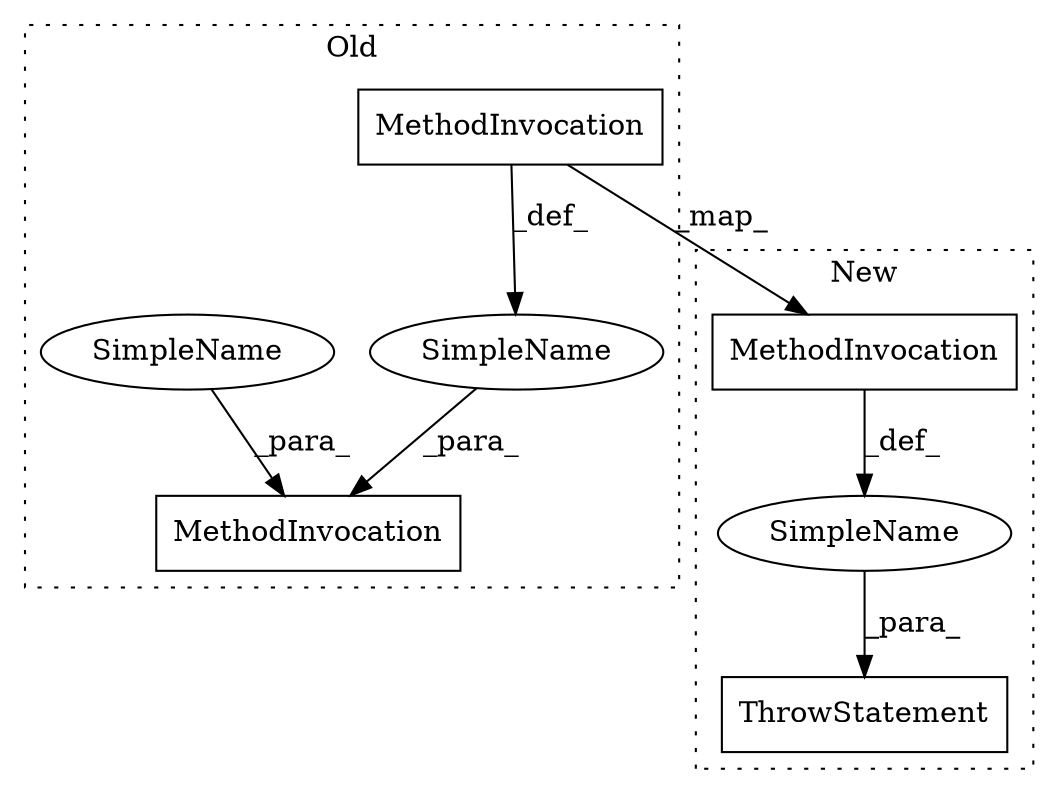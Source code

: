digraph G {
subgraph cluster0 {
2 [label="MethodInvocation" a="32" s="4828,4920" l="11,1" shape="box"];
3 [label="MethodInvocation" a="32" s="4839,4914" l="11,1" shape="box"];
4 [label="SimpleName" a="42" s="" l="" shape="ellipse"];
5 [label="SimpleName" a="42" s="4916" l="4" shape="ellipse"];
label = "Old";
style="dotted";
}
subgraph cluster1 {
1 [label="MethodInvocation" a="32" s="4823,4898" l="11,1" shape="box"];
6 [label="SimpleName" a="42" s="" l="" shape="ellipse"];
7 [label="ThrowStatement" a="53" s="4817" l="6" shape="box"];
label = "New";
style="dotted";
}
1 -> 6 [label="_def_"];
3 -> 4 [label="_def_"];
3 -> 1 [label="_map_"];
4 -> 2 [label="_para_"];
5 -> 2 [label="_para_"];
6 -> 7 [label="_para_"];
}